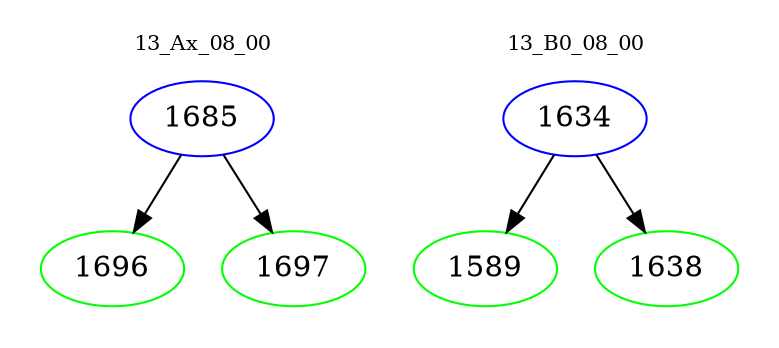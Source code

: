 digraph{
subgraph cluster_0 {
color = white
label = "13_Ax_08_00";
fontsize=10;
T0_1685 [label="1685", color="blue"]
T0_1685 -> T0_1696 [color="black"]
T0_1696 [label="1696", color="green"]
T0_1685 -> T0_1697 [color="black"]
T0_1697 [label="1697", color="green"]
}
subgraph cluster_1 {
color = white
label = "13_B0_08_00";
fontsize=10;
T1_1634 [label="1634", color="blue"]
T1_1634 -> T1_1589 [color="black"]
T1_1589 [label="1589", color="green"]
T1_1634 -> T1_1638 [color="black"]
T1_1638 [label="1638", color="green"]
}
}
